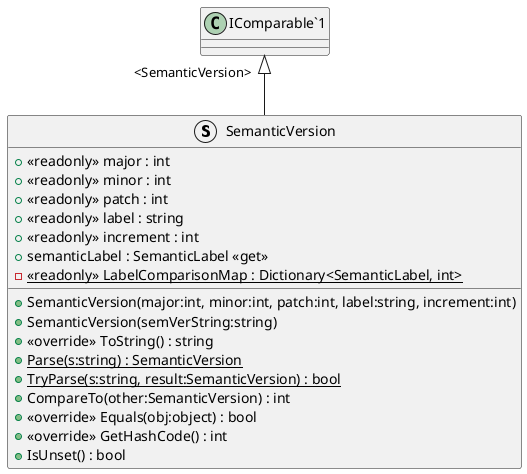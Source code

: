 @startuml
struct SemanticVersion {
    + <<readonly>> major : int
    + <<readonly>> minor : int
    + <<readonly>> patch : int
    + <<readonly>> label : string
    + <<readonly>> increment : int
    + SemanticVersion(major:int, minor:int, patch:int, label:string, increment:int)
    + SemanticVersion(semVerString:string)
    + semanticLabel : SemanticLabel <<get>>
    + <<override>> ToString() : string
    + {static} Parse(s:string) : SemanticVersion
    + {static} TryParse(s:string, result:SemanticVersion) : bool
    - {static} <<readonly>> LabelComparisonMap : Dictionary<SemanticLabel, int>
    + CompareTo(other:SemanticVersion) : int
    + <<override>> Equals(obj:object) : bool
    + <<override>> GetHashCode() : int
    + IsUnset() : bool
}
"IComparable`1" "<SemanticVersion>" <|-- SemanticVersion
@enduml
